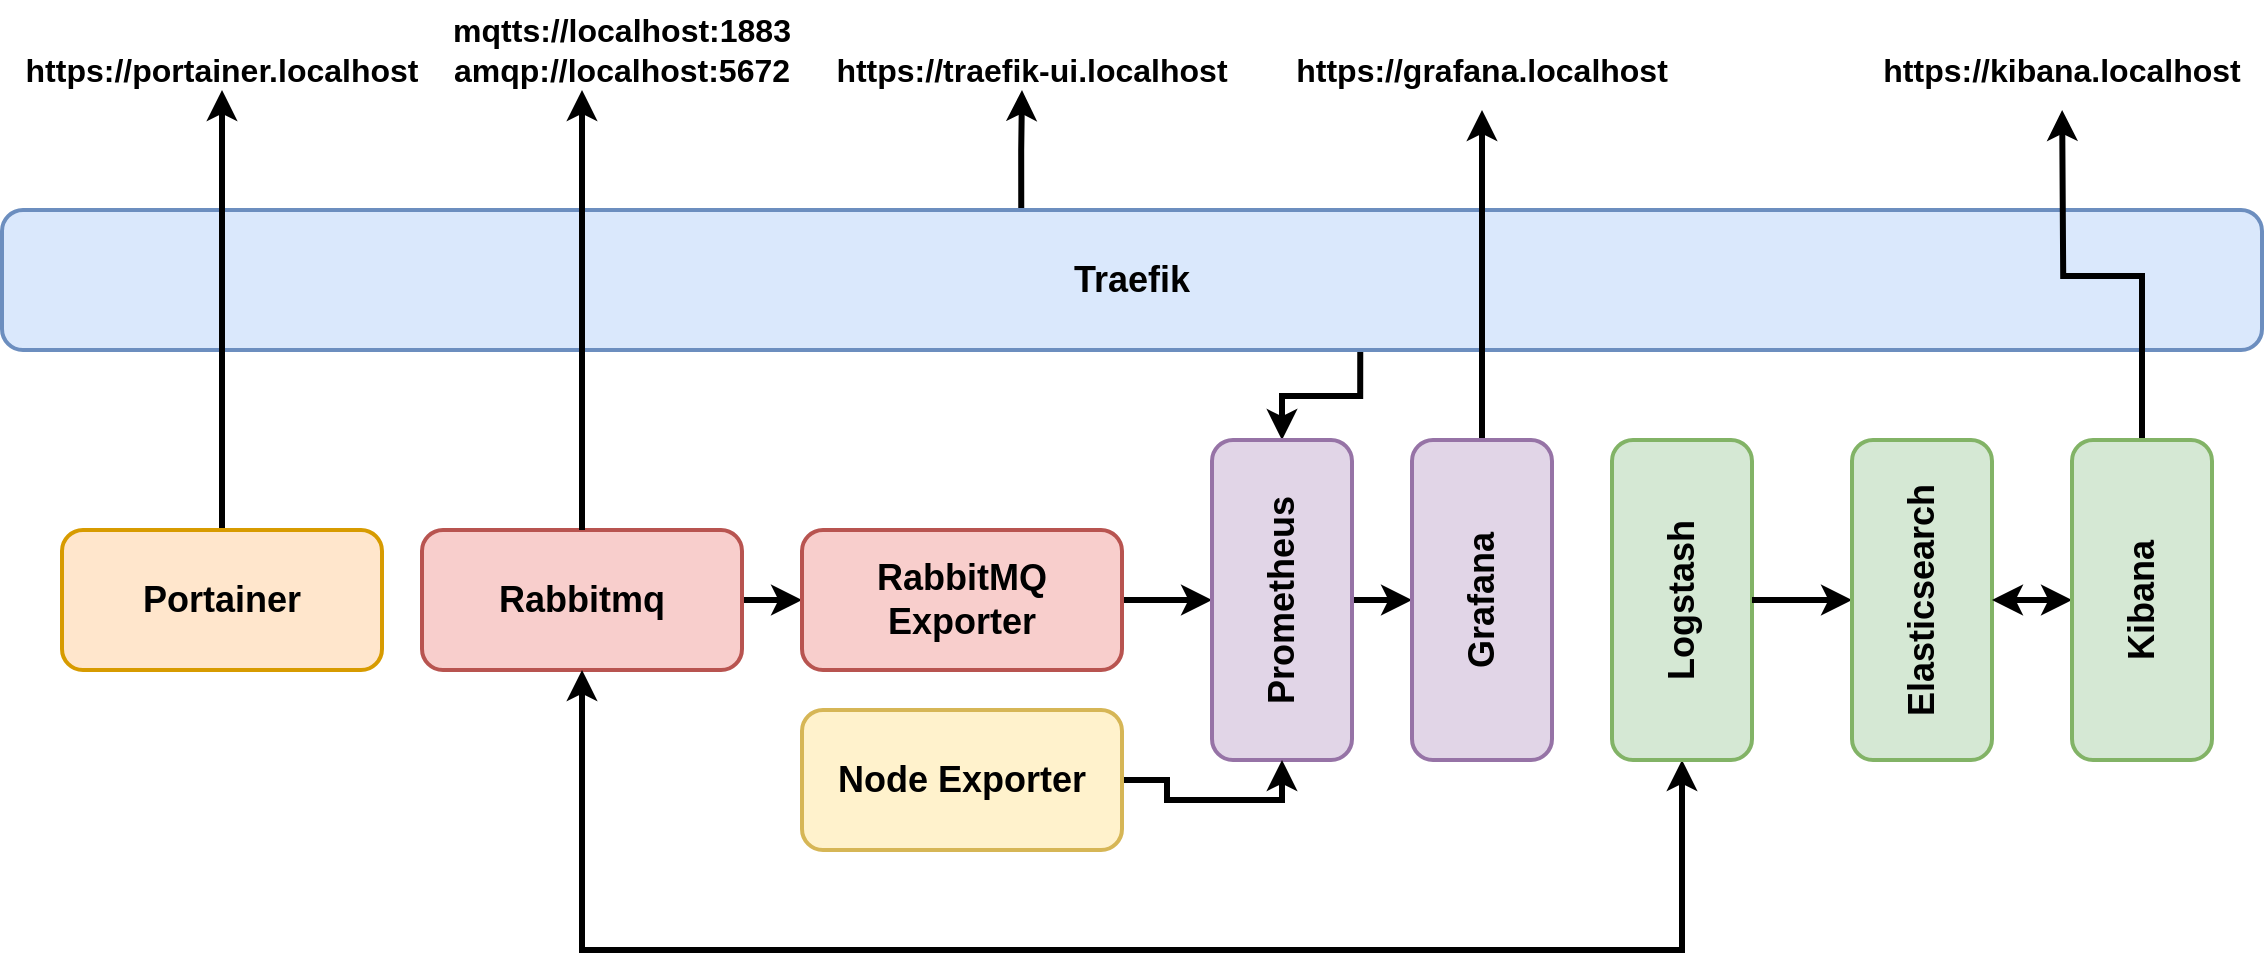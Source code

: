 <mxfile version="12.3.2" type="device" pages="1"><diagram id="FzPH8I1K0GVRi2t-NyYY" name="Page-1"><mxGraphModel dx="1718" dy="985" grid="1" gridSize="10" guides="1" tooltips="1" connect="1" arrows="1" fold="1" page="1" pageScale="1" pageWidth="850" pageHeight="1100" math="0" shadow="0"><root><mxCell id="0"/><mxCell id="1" parent="0"/><mxCell id="oiruqAoZNiWF2X9c6ZMf-13" value="" style="edgeStyle=orthogonalEdgeStyle;rounded=0;orthogonalLoop=1;jettySize=auto;html=1;strokeWidth=3;" parent="1" source="oiruqAoZNiWF2X9c6ZMf-2" target="oiruqAoZNiWF2X9c6ZMf-12" edge="1"><mxGeometry relative="1" as="geometry"/></mxCell><mxCell id="oiruqAoZNiWF2X9c6ZMf-2" value="&lt;font style=&quot;font-size: 18px&quot;&gt;&lt;b&gt;Rabbitmq&lt;/b&gt;&lt;/font&gt;" style="rounded=1;whiteSpace=wrap;html=1;strokeWidth=2;fillColor=#f8cecc;strokeColor=#b85450;" parent="1" vertex="1"><mxGeometry x="320" y="440" width="160" height="70" as="geometry"/></mxCell><mxCell id="oiruqAoZNiWF2X9c6ZMf-36" style="edgeStyle=orthogonalEdgeStyle;rounded=0;orthogonalLoop=1;jettySize=auto;html=1;exitX=0.601;exitY=0.997;exitDx=0;exitDy=0;entryX=1;entryY=0.5;entryDx=0;entryDy=0;strokeWidth=3;exitPerimeter=0;" parent="1" source="oiruqAoZNiWF2X9c6ZMf-16" target="oiruqAoZNiWF2X9c6ZMf-14" edge="1"><mxGeometry relative="1" as="geometry"><Array as="points"><mxPoint x="790" y="350"/><mxPoint x="790" y="373"/><mxPoint x="750" y="373"/></Array></mxGeometry></mxCell><mxCell id="oiruqAoZNiWF2X9c6ZMf-40" style="edgeStyle=orthogonalEdgeStyle;rounded=0;orthogonalLoop=1;jettySize=auto;html=1;exitX=0.451;exitY=0.009;exitDx=0;exitDy=0;strokeWidth=3;exitPerimeter=0;" parent="1" source="oiruqAoZNiWF2X9c6ZMf-16" edge="1"><mxGeometry relative="1" as="geometry"><mxPoint x="620" y="220" as="targetPoint"/><Array as="points"><mxPoint x="620" y="250"/></Array></mxGeometry></mxCell><mxCell id="oiruqAoZNiWF2X9c6ZMf-16" value="&lt;font style=&quot;font-size: 18px&quot;&gt;&lt;b&gt;Traefik&lt;/b&gt;&lt;/font&gt;" style="rounded=1;whiteSpace=wrap;html=1;strokeWidth=2;fillColor=#dae8fc;strokeColor=#6c8ebf;" parent="1" vertex="1"><mxGeometry x="110" y="280" width="1130" height="70" as="geometry"/></mxCell><mxCell id="oiruqAoZNiWF2X9c6ZMf-15" value="" style="edgeStyle=orthogonalEdgeStyle;rounded=0;orthogonalLoop=1;jettySize=auto;html=1;strokeWidth=3;" parent="1" source="oiruqAoZNiWF2X9c6ZMf-12" target="oiruqAoZNiWF2X9c6ZMf-14" edge="1"><mxGeometry relative="1" as="geometry"/></mxCell><mxCell id="oiruqAoZNiWF2X9c6ZMf-12" value="&lt;span style=&quot;font-size: 18px&quot;&gt;&lt;b&gt;RabbitMQ Exporter&lt;/b&gt;&lt;/span&gt;" style="rounded=1;whiteSpace=wrap;html=1;strokeWidth=2;fillColor=#f8cecc;strokeColor=#b85450;" parent="1" vertex="1"><mxGeometry x="510" y="440" width="160" height="70" as="geometry"/></mxCell><mxCell id="oiruqAoZNiWF2X9c6ZMf-28" value="" style="edgeStyle=orthogonalEdgeStyle;rounded=0;orthogonalLoop=1;jettySize=auto;html=1;strokeWidth=3;" parent="1" source="oiruqAoZNiWF2X9c6ZMf-14" target="oiruqAoZNiWF2X9c6ZMf-27" edge="1"><mxGeometry relative="1" as="geometry"/></mxCell><mxCell id="oiruqAoZNiWF2X9c6ZMf-14" value="&lt;font style=&quot;font-size: 18px&quot;&gt;&lt;b&gt;Prometheus&lt;/b&gt;&lt;/font&gt;" style="rounded=1;whiteSpace=wrap;html=1;strokeWidth=2;rotation=-90;fillColor=#e1d5e7;strokeColor=#9673a6;" parent="1" vertex="1"><mxGeometry x="670" y="440" width="160" height="70" as="geometry"/></mxCell><mxCell id="oiruqAoZNiWF2X9c6ZMf-30" value="" style="edgeStyle=orthogonalEdgeStyle;rounded=0;orthogonalLoop=1;jettySize=auto;html=1;" parent="1" source="oiruqAoZNiWF2X9c6ZMf-27" edge="1"><mxGeometry relative="1" as="geometry"><mxPoint x="850" y="405" as="targetPoint"/></mxGeometry></mxCell><mxCell id="oiruqAoZNiWF2X9c6ZMf-31" style="edgeStyle=orthogonalEdgeStyle;rounded=0;orthogonalLoop=1;jettySize=auto;html=1;strokeWidth=3;" parent="1" source="oiruqAoZNiWF2X9c6ZMf-27" edge="1"><mxGeometry relative="1" as="geometry"><mxPoint x="850" y="230" as="targetPoint"/><Array as="points"><mxPoint x="850" y="250"/><mxPoint x="850" y="250"/></Array></mxGeometry></mxCell><mxCell id="oiruqAoZNiWF2X9c6ZMf-27" value="&lt;font style=&quot;font-size: 18px&quot;&gt;&lt;b&gt;Grafana&lt;/b&gt;&lt;/font&gt;" style="rounded=1;whiteSpace=wrap;html=1;strokeWidth=2;rotation=-90;fillColor=#e1d5e7;strokeColor=#9673a6;" parent="1" vertex="1"><mxGeometry x="770" y="440" width="160" height="70" as="geometry"/></mxCell><mxCell id="oiruqAoZNiWF2X9c6ZMf-33" value="&lt;font style=&quot;font-size: 16px&quot;&gt;&lt;b&gt;https://grafana.localhost&lt;/b&gt;&lt;/font&gt;" style="text;html=1;strokeColor=none;fillColor=none;align=center;verticalAlign=middle;whiteSpace=wrap;rounded=0;" parent="1" vertex="1"><mxGeometry x="830" y="200" width="40" height="20" as="geometry"/></mxCell><mxCell id="oiruqAoZNiWF2X9c6ZMf-35" value="&lt;font style=&quot;font-size: 16px&quot;&gt;&lt;b&gt;mqtts://localhost:1883&lt;br&gt;amqp://localhost:5672&lt;/b&gt;&lt;/font&gt;" style="text;html=1;strokeColor=none;fillColor=none;align=center;verticalAlign=middle;whiteSpace=wrap;rounded=0;" parent="1" vertex="1"><mxGeometry x="400" y="175" width="40" height="50" as="geometry"/></mxCell><mxCell id="oiruqAoZNiWF2X9c6ZMf-38" style="edgeStyle=orthogonalEdgeStyle;rounded=0;orthogonalLoop=1;jettySize=auto;html=1;strokeWidth=3;" parent="1" source="oiruqAoZNiWF2X9c6ZMf-37" edge="1"><mxGeometry relative="1" as="geometry"><mxPoint x="220" y="220" as="targetPoint"/></mxGeometry></mxCell><mxCell id="oiruqAoZNiWF2X9c6ZMf-37" value="&lt;font style=&quot;font-size: 18px&quot;&gt;&lt;b&gt;Portainer&lt;/b&gt;&lt;/font&gt;" style="rounded=1;whiteSpace=wrap;html=1;strokeWidth=2;fillColor=#ffe6cc;strokeColor=#d79b00;" parent="1" vertex="1"><mxGeometry x="140" y="440" width="160" height="70" as="geometry"/></mxCell><mxCell id="oiruqAoZNiWF2X9c6ZMf-39" value="&lt;font style=&quot;font-size: 16px&quot;&gt;&lt;b&gt;https://portainer.localhost&lt;/b&gt;&lt;/font&gt;" style="text;html=1;strokeColor=none;fillColor=none;align=center;verticalAlign=middle;whiteSpace=wrap;rounded=0;" parent="1" vertex="1"><mxGeometry x="200" y="200" width="40" height="20" as="geometry"/></mxCell><mxCell id="oiruqAoZNiWF2X9c6ZMf-41" value="&lt;b&gt;&lt;font style=&quot;font-size: 16px&quot;&gt;https://traefik-ui.localhost&lt;/font&gt;&lt;/b&gt;" style="text;html=1;strokeColor=none;fillColor=none;align=center;verticalAlign=middle;whiteSpace=wrap;rounded=0;" parent="1" vertex="1"><mxGeometry x="525" y="200" width="200" height="20" as="geometry"/></mxCell><mxCell id="oiruqAoZNiWF2X9c6ZMf-34" style="edgeStyle=orthogonalEdgeStyle;rounded=0;orthogonalLoop=1;jettySize=auto;html=1;strokeWidth=3;" parent="1" source="oiruqAoZNiWF2X9c6ZMf-2" edge="1"><mxGeometry relative="1" as="geometry"><mxPoint x="400" y="220" as="targetPoint"/></mxGeometry></mxCell><mxCell id="oiruqAoZNiWF2X9c6ZMf-43" style="edgeStyle=orthogonalEdgeStyle;rounded=0;orthogonalLoop=1;jettySize=auto;html=1;entryX=0;entryY=0.5;entryDx=0;entryDy=0;strokeWidth=3;" parent="1" source="oiruqAoZNiWF2X9c6ZMf-42" target="oiruqAoZNiWF2X9c6ZMf-14" edge="1"><mxGeometry relative="1" as="geometry"/></mxCell><mxCell id="oiruqAoZNiWF2X9c6ZMf-42" value="&lt;span style=&quot;font-size: 18px&quot;&gt;&lt;b&gt;Node Exporter&lt;/b&gt;&lt;/span&gt;" style="rounded=1;whiteSpace=wrap;html=1;strokeWidth=2;fillColor=#fff2cc;strokeColor=#d6b656;" parent="1" vertex="1"><mxGeometry x="510" y="530" width="160" height="70" as="geometry"/></mxCell><mxCell id="XDCHwzR5AtEplF-Xbe6q-11" style="edgeStyle=orthogonalEdgeStyle;rounded=0;orthogonalLoop=1;jettySize=auto;html=1;exitX=0;exitY=0.5;exitDx=0;exitDy=0;startArrow=classic;startFill=1;entryX=0.5;entryY=1;entryDx=0;entryDy=0;strokeWidth=3;" edge="1" parent="1" source="XDCHwzR5AtEplF-Xbe6q-1" target="oiruqAoZNiWF2X9c6ZMf-2"><mxGeometry relative="1" as="geometry"><mxPoint x="400" y="730" as="targetPoint"/><Array as="points"><mxPoint x="950" y="650"/><mxPoint x="400" y="650"/></Array></mxGeometry></mxCell><mxCell id="XDCHwzR5AtEplF-Xbe6q-1" value="&lt;font style=&quot;font-size: 18px&quot;&gt;&lt;b&gt;Logstash&lt;/b&gt;&lt;/font&gt;" style="rounded=1;whiteSpace=wrap;html=1;strokeWidth=2;rotation=-90;fillColor=#d5e8d4;strokeColor=#82b366;" vertex="1" parent="1"><mxGeometry x="870" y="440" width="160" height="70" as="geometry"/></mxCell><mxCell id="XDCHwzR5AtEplF-Xbe6q-9" style="edgeStyle=orthogonalEdgeStyle;rounded=0;orthogonalLoop=1;jettySize=auto;html=1;exitX=0.5;exitY=0;exitDx=0;exitDy=0;startArrow=classic;startFill=1;entryX=0.5;entryY=1;entryDx=0;entryDy=0;strokeWidth=3;endArrow=none;endFill=0;" edge="1" parent="1" source="XDCHwzR5AtEplF-Xbe6q-3" target="XDCHwzR5AtEplF-Xbe6q-1"><mxGeometry relative="1" as="geometry"><mxPoint x="990" y="475.286" as="targetPoint"/></mxGeometry></mxCell><mxCell id="XDCHwzR5AtEplF-Xbe6q-3" value="&lt;font style=&quot;font-size: 18px&quot;&gt;&lt;b&gt;Elasticsearch&lt;/b&gt;&lt;/font&gt;" style="rounded=1;whiteSpace=wrap;html=1;strokeWidth=2;rotation=-90;fillColor=#d5e8d4;strokeColor=#82b366;" vertex="1" parent="1"><mxGeometry x="990" y="440" width="160" height="70" as="geometry"/></mxCell><mxCell id="XDCHwzR5AtEplF-Xbe6q-6" style="edgeStyle=orthogonalEdgeStyle;rounded=0;orthogonalLoop=1;jettySize=auto;html=1;exitX=1;exitY=0.5;exitDx=0;exitDy=0;strokeWidth=3;" edge="1" parent="1" source="XDCHwzR5AtEplF-Xbe6q-4"><mxGeometry relative="1" as="geometry"><mxPoint x="1140.069" y="230" as="targetPoint"/></mxGeometry></mxCell><mxCell id="XDCHwzR5AtEplF-Xbe6q-8" style="edgeStyle=orthogonalEdgeStyle;rounded=0;orthogonalLoop=1;jettySize=auto;html=1;exitX=0.5;exitY=0;exitDx=0;exitDy=0;entryX=0.5;entryY=1;entryDx=0;entryDy=0;startArrow=classic;startFill=1;strokeWidth=3;" edge="1" parent="1" source="XDCHwzR5AtEplF-Xbe6q-4" target="XDCHwzR5AtEplF-Xbe6q-3"><mxGeometry relative="1" as="geometry"/></mxCell><mxCell id="XDCHwzR5AtEplF-Xbe6q-4" value="&lt;font style=&quot;font-size: 18px&quot;&gt;&lt;b&gt;Kibana&lt;/b&gt;&lt;/font&gt;" style="rounded=1;whiteSpace=wrap;html=1;strokeWidth=2;rotation=-90;fillColor=#d5e8d4;strokeColor=#82b366;" vertex="1" parent="1"><mxGeometry x="1100" y="440" width="160" height="70" as="geometry"/></mxCell><mxCell id="XDCHwzR5AtEplF-Xbe6q-7" value="&lt;b&gt;&lt;font style=&quot;font-size: 16px&quot;&gt;https://kibana.localhost&lt;/font&gt;&lt;/b&gt;" style="text;html=1;strokeColor=none;fillColor=none;align=center;verticalAlign=middle;whiteSpace=wrap;rounded=0;" vertex="1" parent="1"><mxGeometry x="1120" y="200" width="40" height="20" as="geometry"/></mxCell></root></mxGraphModel></diagram></mxfile>